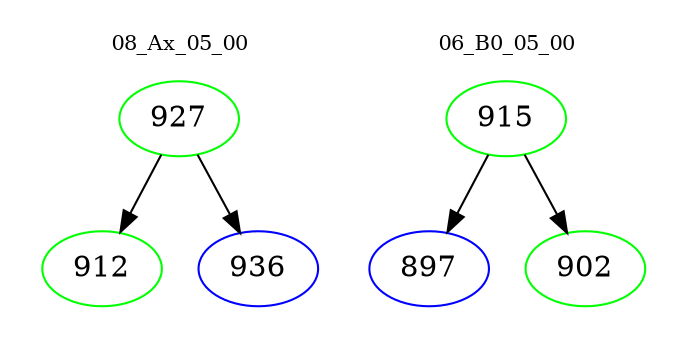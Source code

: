 digraph{
subgraph cluster_0 {
color = white
label = "08_Ax_05_00";
fontsize=10;
T0_927 [label="927", color="green"]
T0_927 -> T0_912 [color="black"]
T0_912 [label="912", color="green"]
T0_927 -> T0_936 [color="black"]
T0_936 [label="936", color="blue"]
}
subgraph cluster_1 {
color = white
label = "06_B0_05_00";
fontsize=10;
T1_915 [label="915", color="green"]
T1_915 -> T1_897 [color="black"]
T1_897 [label="897", color="blue"]
T1_915 -> T1_902 [color="black"]
T1_902 [label="902", color="green"]
}
}
